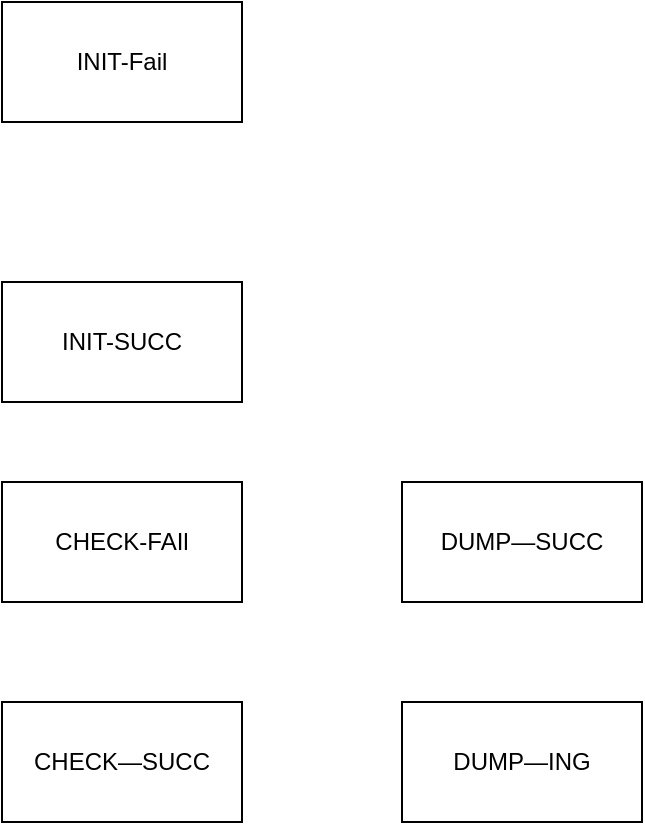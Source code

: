 <mxfile version="21.1.6" type="github">
  <diagram name="Page-1" id="Drf5bHarrtWgKsML_imn">
    <mxGraphModel dx="954" dy="521" grid="1" gridSize="10" guides="1" tooltips="1" connect="1" arrows="1" fold="1" page="1" pageScale="1" pageWidth="850" pageHeight="1100" math="0" shadow="0">
      <root>
        <mxCell id="0" />
        <mxCell id="1" parent="0" />
        <mxCell id="Y3MdUkV02y9BG24NKkVT-1" value="INIT-Fail" style="rounded=0;whiteSpace=wrap;html=1;" vertex="1" parent="1">
          <mxGeometry x="120" y="600" width="120" height="60" as="geometry" />
        </mxCell>
        <mxCell id="Y3MdUkV02y9BG24NKkVT-2" value="INIT-SUCC" style="rounded=0;whiteSpace=wrap;html=1;" vertex="1" parent="1">
          <mxGeometry x="120" y="740" width="120" height="60" as="geometry" />
        </mxCell>
        <mxCell id="Y3MdUkV02y9BG24NKkVT-3" value="CHECK-FAIl" style="rounded=0;whiteSpace=wrap;html=1;" vertex="1" parent="1">
          <mxGeometry x="120" y="840" width="120" height="60" as="geometry" />
        </mxCell>
        <mxCell id="Y3MdUkV02y9BG24NKkVT-4" value="CHECK—SUCC" style="rounded=0;whiteSpace=wrap;html=1;" vertex="1" parent="1">
          <mxGeometry x="120" y="950" width="120" height="60" as="geometry" />
        </mxCell>
        <mxCell id="Y3MdUkV02y9BG24NKkVT-5" value="DUMP—ING" style="rounded=0;whiteSpace=wrap;html=1;" vertex="1" parent="1">
          <mxGeometry x="320" y="950" width="120" height="60" as="geometry" />
        </mxCell>
        <mxCell id="Y3MdUkV02y9BG24NKkVT-6" value="DUMP—SUCC" style="rounded=0;whiteSpace=wrap;html=1;" vertex="1" parent="1">
          <mxGeometry x="320" y="840" width="120" height="60" as="geometry" />
        </mxCell>
      </root>
    </mxGraphModel>
  </diagram>
</mxfile>

